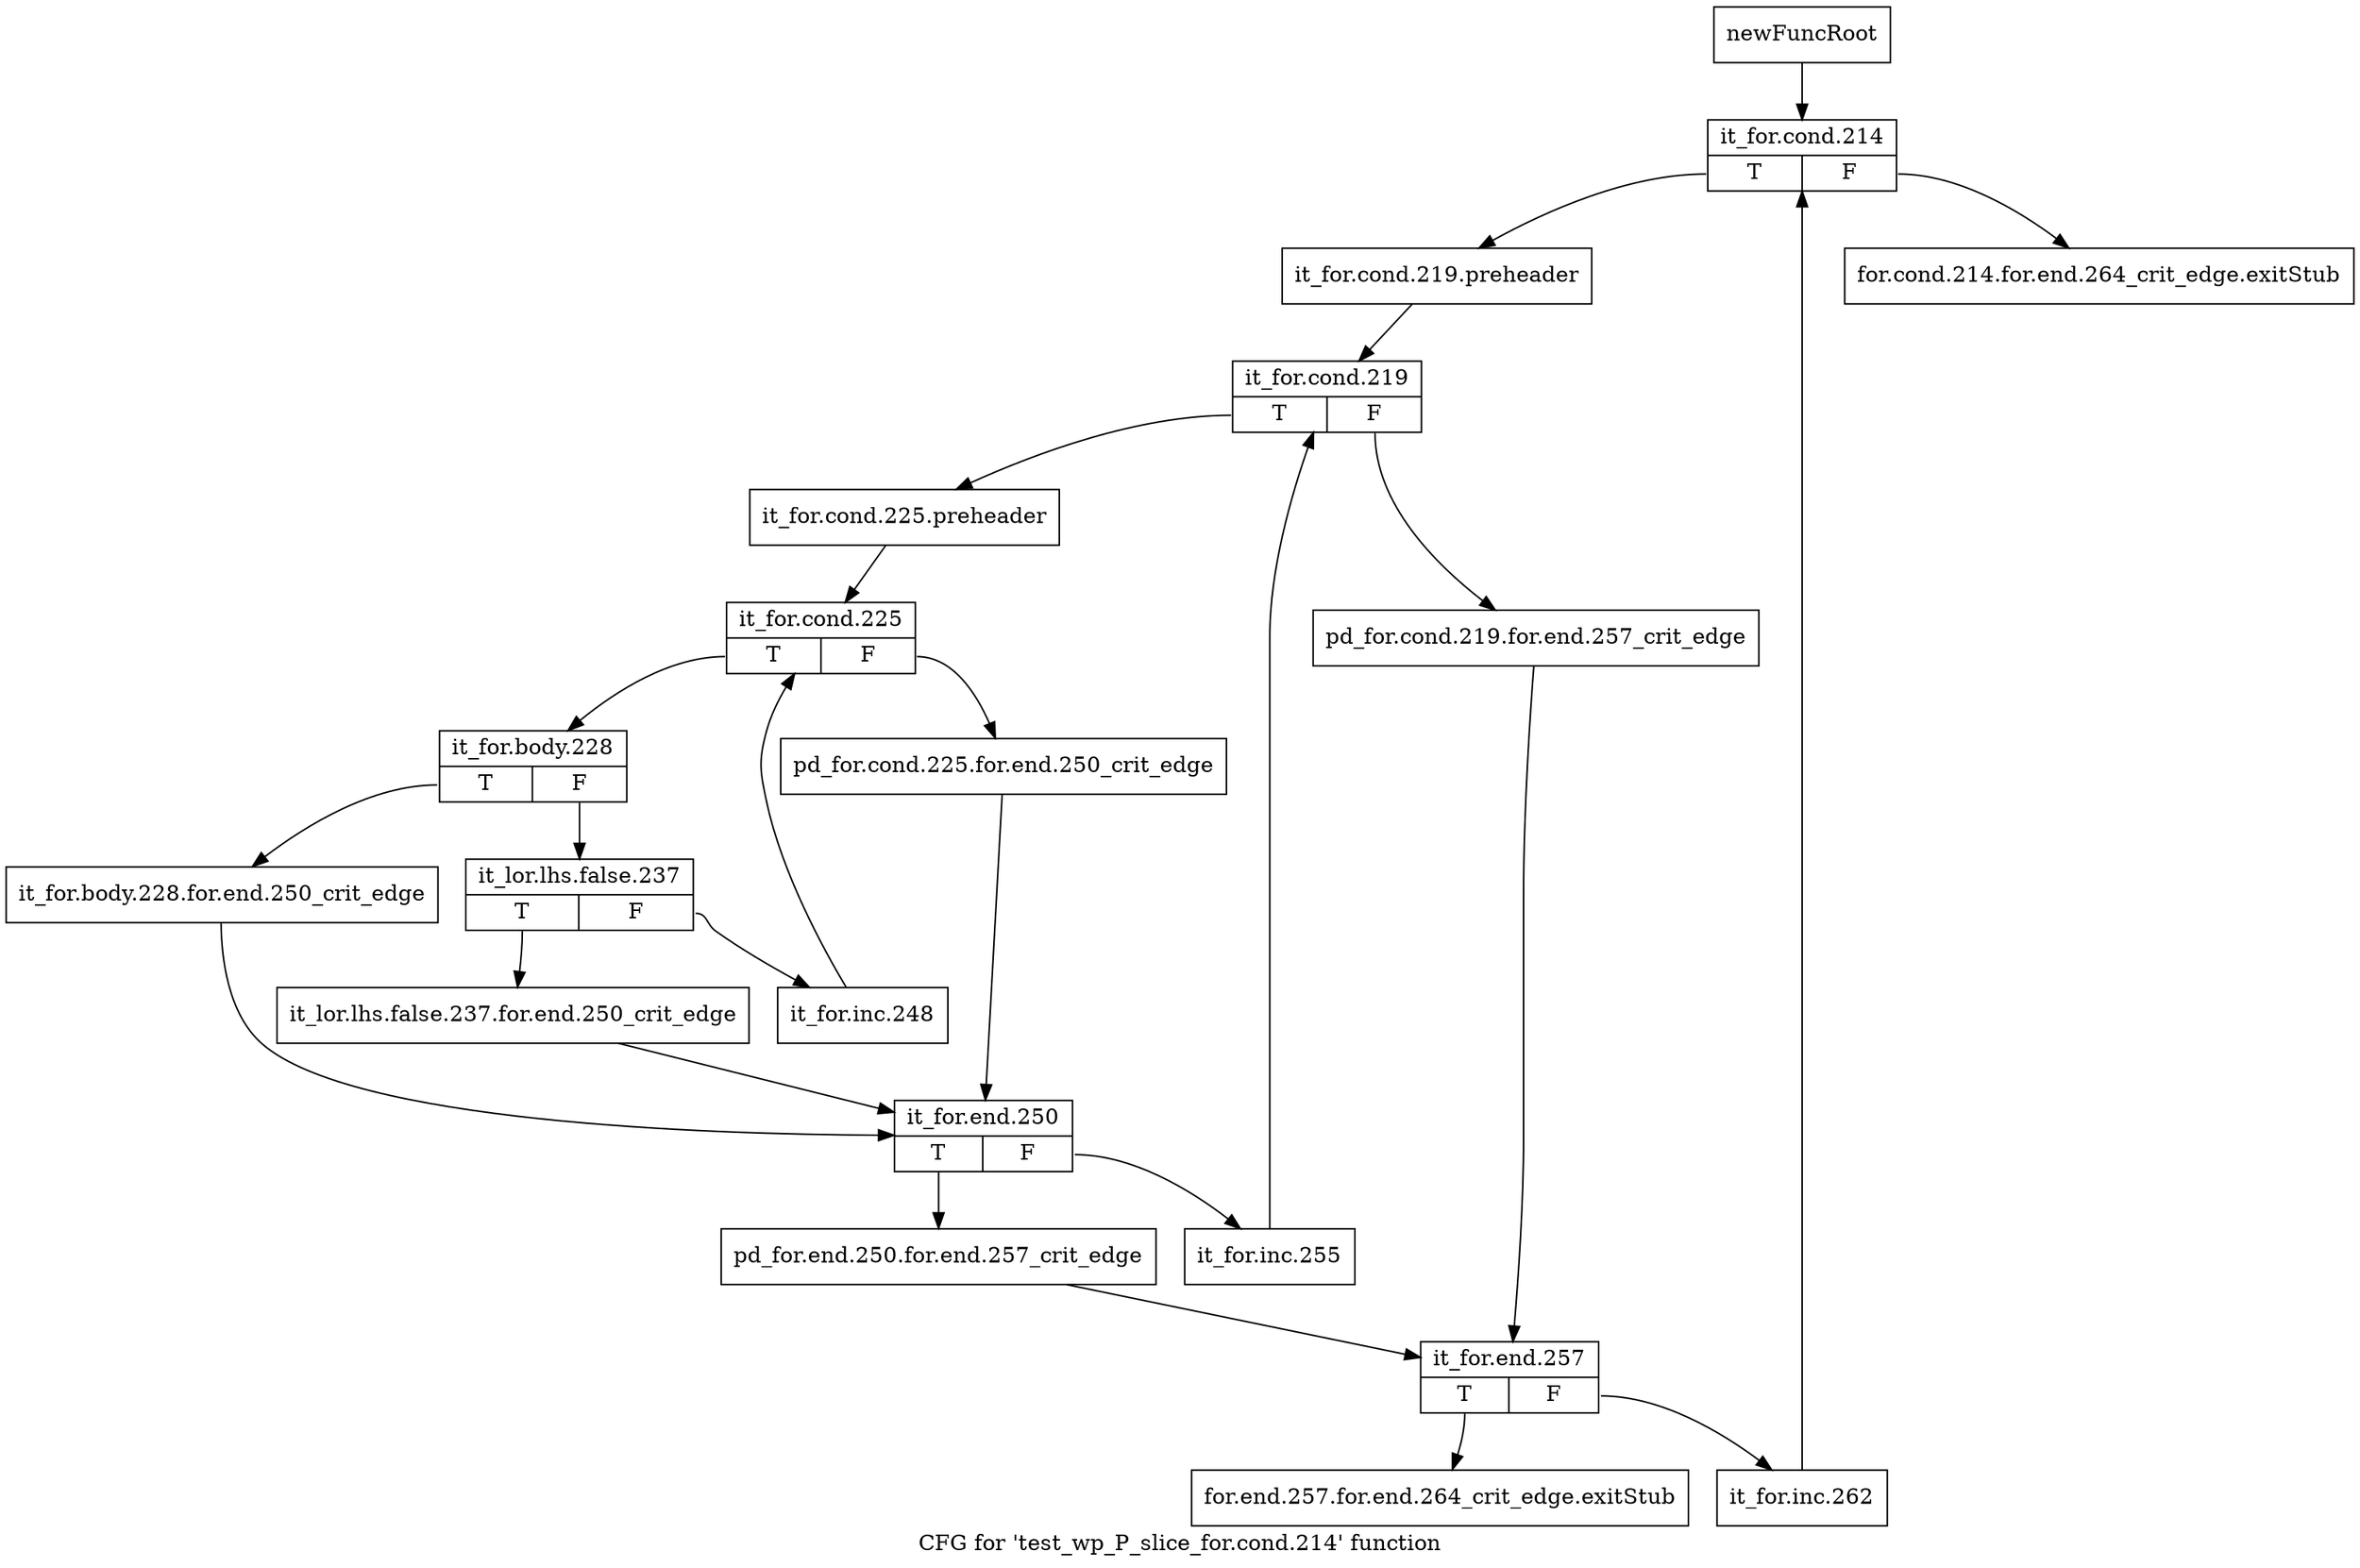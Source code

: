 digraph "CFG for 'test_wp_P_slice_for.cond.214' function" {
	label="CFG for 'test_wp_P_slice_for.cond.214' function";

	Node0x2ff8b60 [shape=record,label="{newFuncRoot}"];
	Node0x2ff8b60 -> Node0x2ff9510;
	Node0x2ff9470 [shape=record,label="{for.cond.214.for.end.264_crit_edge.exitStub}"];
	Node0x2ff94c0 [shape=record,label="{for.end.257.for.end.264_crit_edge.exitStub}"];
	Node0x2ff9510 [shape=record,label="{it_for.cond.214|{<s0>T|<s1>F}}"];
	Node0x2ff9510:s0 -> Node0x2ff9560;
	Node0x2ff9510:s1 -> Node0x2ff9470;
	Node0x2ff9560 [shape=record,label="{it_for.cond.219.preheader}"];
	Node0x2ff9560 -> Node0x2ff95b0;
	Node0x2ff95b0 [shape=record,label="{it_for.cond.219|{<s0>T|<s1>F}}"];
	Node0x2ff95b0:s0 -> Node0x2ff9650;
	Node0x2ff95b0:s1 -> Node0x2ff9600;
	Node0x2ff9600 [shape=record,label="{pd_for.cond.219.for.end.257_crit_edge}"];
	Node0x2ff9600 -> Node0x2ff99c0;
	Node0x2ff9650 [shape=record,label="{it_for.cond.225.preheader}"];
	Node0x2ff9650 -> Node0x2ff96a0;
	Node0x2ff96a0 [shape=record,label="{it_for.cond.225|{<s0>T|<s1>F}}"];
	Node0x2ff96a0:s0 -> Node0x2ff9740;
	Node0x2ff96a0:s1 -> Node0x2ff96f0;
	Node0x2ff96f0 [shape=record,label="{pd_for.cond.225.for.end.250_crit_edge}"];
	Node0x2ff96f0 -> Node0x2ff98d0;
	Node0x2ff9740 [shape=record,label="{it_for.body.228|{<s0>T|<s1>F}}"];
	Node0x2ff9740:s0 -> Node0x2ff9880;
	Node0x2ff9740:s1 -> Node0x2ff9790;
	Node0x2ff9790 [shape=record,label="{it_lor.lhs.false.237|{<s0>T|<s1>F}}"];
	Node0x2ff9790:s0 -> Node0x2ff9830;
	Node0x2ff9790:s1 -> Node0x2ff97e0;
	Node0x2ff97e0 [shape=record,label="{it_for.inc.248}"];
	Node0x2ff97e0 -> Node0x2ff96a0;
	Node0x2ff9830 [shape=record,label="{it_lor.lhs.false.237.for.end.250_crit_edge}"];
	Node0x2ff9830 -> Node0x2ff98d0;
	Node0x2ff9880 [shape=record,label="{it_for.body.228.for.end.250_crit_edge}"];
	Node0x2ff9880 -> Node0x2ff98d0;
	Node0x2ff98d0 [shape=record,label="{it_for.end.250|{<s0>T|<s1>F}}"];
	Node0x2ff98d0:s0 -> Node0x2ff9970;
	Node0x2ff98d0:s1 -> Node0x2ff9920;
	Node0x2ff9920 [shape=record,label="{it_for.inc.255}"];
	Node0x2ff9920 -> Node0x2ff95b0;
	Node0x2ff9970 [shape=record,label="{pd_for.end.250.for.end.257_crit_edge}"];
	Node0x2ff9970 -> Node0x2ff99c0;
	Node0x2ff99c0 [shape=record,label="{it_for.end.257|{<s0>T|<s1>F}}"];
	Node0x2ff99c0:s0 -> Node0x2ff94c0;
	Node0x2ff99c0:s1 -> Node0x2ff9a10;
	Node0x2ff9a10 [shape=record,label="{it_for.inc.262}"];
	Node0x2ff9a10 -> Node0x2ff9510;
}
